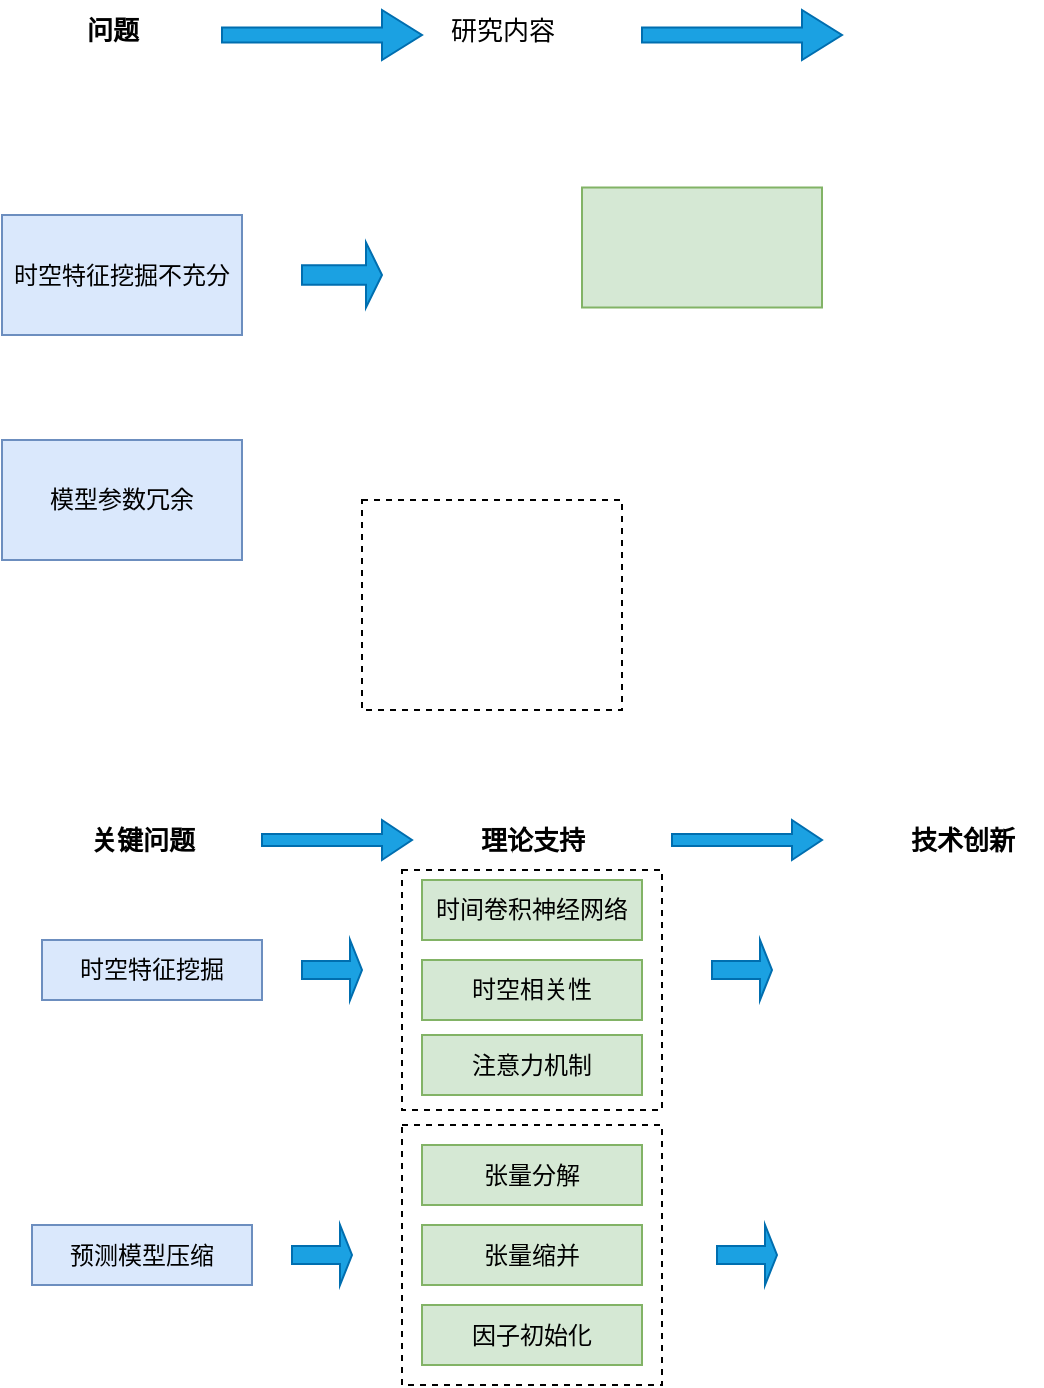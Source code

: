 <mxfile version="20.5.3" type="github">
  <diagram id="NPU_aEP58J2ReD9_5BpP" name="第 1 页">
    <mxGraphModel dx="1146" dy="634" grid="1" gridSize="10" guides="1" tooltips="1" connect="1" arrows="1" fold="1" page="1" pageScale="1" pageWidth="827" pageHeight="1169" math="0" shadow="0">
      <root>
        <mxCell id="0" />
        <mxCell id="1" parent="0" />
        <mxCell id="WZ7j747DOy_lru5aS8Ee-1" value="模型参数冗余" style="rounded=0;whiteSpace=wrap;html=1;fillColor=#dae8fc;strokeColor=#6c8ebf;" parent="1" vertex="1">
          <mxGeometry x="130" y="400" width="120" height="60" as="geometry" />
        </mxCell>
        <mxCell id="WZ7j747DOy_lru5aS8Ee-2" value="&lt;font style=&quot;font-size: 13px;&quot; face=&quot;Lucida Console&quot;&gt;&lt;b&gt;问题&lt;/b&gt;&lt;/font&gt;" style="text;html=1;align=center;verticalAlign=middle;resizable=0;points=[];autosize=1;strokeColor=none;fillColor=none;" parent="1" vertex="1">
          <mxGeometry x="160" y="180" width="50" height="30" as="geometry" />
        </mxCell>
        <mxCell id="WZ7j747DOy_lru5aS8Ee-3" value="时空特征挖掘不充分" style="rounded=0;whiteSpace=wrap;html=1;fillColor=#dae8fc;strokeColor=#6c8ebf;" parent="1" vertex="1">
          <mxGeometry x="130" y="287.5" width="120" height="60" as="geometry" />
        </mxCell>
        <mxCell id="WZ7j747DOy_lru5aS8Ee-6" value="研究内容" style="text;html=1;align=center;verticalAlign=middle;resizable=0;points=[];autosize=1;strokeColor=none;fillColor=none;fontSize=13;fontFamily=Lucida Console;" parent="1" vertex="1">
          <mxGeometry x="340" y="180" width="80" height="30" as="geometry" />
        </mxCell>
        <mxCell id="WZ7j747DOy_lru5aS8Ee-8" value="" style="shape=singleArrow;whiteSpace=wrap;html=1;fontFamily=Lucida Console;fontSize=13;fillColor=#1ba1e2;fontColor=#ffffff;strokeColor=#006EAF;" parent="1" vertex="1">
          <mxGeometry x="240" y="185" width="100" height="25" as="geometry" />
        </mxCell>
        <mxCell id="WZ7j747DOy_lru5aS8Ee-10" value="" style="shape=singleArrow;whiteSpace=wrap;html=1;fontFamily=Lucida Console;fontSize=13;fillColor=#1ba1e2;fontColor=#ffffff;strokeColor=#006EAF;" parent="1" vertex="1">
          <mxGeometry x="450" y="185" width="100" height="25" as="geometry" />
        </mxCell>
        <mxCell id="WZ7j747DOy_lru5aS8Ee-11" value="" style="shape=singleArrow;whiteSpace=wrap;html=1;fontFamily=Lucida Console;fontSize=13;fillColor=#1ba1e2;fontColor=#ffffff;strokeColor=#006EAF;" parent="1" vertex="1">
          <mxGeometry x="280" y="301.25" width="40" height="32.5" as="geometry" />
        </mxCell>
        <mxCell id="WZ7j747DOy_lru5aS8Ee-12" value="" style="rounded=0;whiteSpace=wrap;html=1;fontFamily=Lucida Console;fontSize=13;fillColor=#d5e8d4;strokeColor=#82b366;" parent="1" vertex="1">
          <mxGeometry x="420" y="273.75" width="120" height="60" as="geometry" />
        </mxCell>
        <mxCell id="WZ7j747DOy_lru5aS8Ee-13" value="时空特征挖掘" style="rounded=0;whiteSpace=wrap;html=1;fillColor=#dae8fc;strokeColor=#6c8ebf;" parent="1" vertex="1">
          <mxGeometry x="150" y="650" width="110" height="30" as="geometry" />
        </mxCell>
        <mxCell id="WZ7j747DOy_lru5aS8Ee-14" value="&lt;b&gt;关键问题&lt;/b&gt;" style="text;html=1;align=center;verticalAlign=middle;resizable=0;points=[];autosize=1;strokeColor=none;fillColor=none;fontSize=13;fontFamily=Lucida Console;" parent="1" vertex="1">
          <mxGeometry x="160" y="585" width="80" height="30" as="geometry" />
        </mxCell>
        <mxCell id="WZ7j747DOy_lru5aS8Ee-15" value="预测模型压缩" style="rounded=0;whiteSpace=wrap;html=1;fillColor=#dae8fc;strokeColor=#6c8ebf;" parent="1" vertex="1">
          <mxGeometry x="145" y="792.5" width="110" height="30" as="geometry" />
        </mxCell>
        <mxCell id="WZ7j747DOy_lru5aS8Ee-16" value="&lt;b&gt;理论支持&lt;/b&gt;" style="text;html=1;align=center;verticalAlign=middle;resizable=0;points=[];autosize=1;strokeColor=none;fillColor=none;fontSize=13;fontFamily=Lucida Console;" parent="1" vertex="1">
          <mxGeometry x="355" y="585" width="80" height="30" as="geometry" />
        </mxCell>
        <mxCell id="WZ7j747DOy_lru5aS8Ee-18" value="时间卷积神经网络" style="rounded=0;whiteSpace=wrap;html=1;fillColor=#d5e8d4;strokeColor=#82b366;" parent="1" vertex="1">
          <mxGeometry x="340" y="620" width="110" height="30" as="geometry" />
        </mxCell>
        <mxCell id="WZ7j747DOy_lru5aS8Ee-19" value="注意力机制" style="rounded=0;whiteSpace=wrap;html=1;fillColor=#d5e8d4;strokeColor=#82b366;" parent="1" vertex="1">
          <mxGeometry x="340" y="697.5" width="110" height="30" as="geometry" />
        </mxCell>
        <mxCell id="WZ7j747DOy_lru5aS8Ee-20" value="&lt;b&gt;技术创新&lt;/b&gt;" style="text;html=1;align=center;verticalAlign=middle;resizable=0;points=[];autosize=1;strokeColor=none;fillColor=none;fontSize=13;fontFamily=Lucida Console;" parent="1" vertex="1">
          <mxGeometry x="570" y="585" width="80" height="30" as="geometry" />
        </mxCell>
        <mxCell id="WZ7j747DOy_lru5aS8Ee-21" value="" style="shape=singleArrow;whiteSpace=wrap;html=1;fontFamily=Lucida Console;fontSize=13;fillColor=#1ba1e2;fontColor=#ffffff;strokeColor=#006EAF;" parent="1" vertex="1">
          <mxGeometry x="260" y="590" width="75" height="20" as="geometry" />
        </mxCell>
        <mxCell id="WZ7j747DOy_lru5aS8Ee-23" value="" style="shape=singleArrow;whiteSpace=wrap;html=1;fontFamily=Lucida Console;fontSize=13;fillColor=#1ba1e2;fontColor=#ffffff;strokeColor=#006EAF;" parent="1" vertex="1">
          <mxGeometry x="465" y="590" width="75" height="20" as="geometry" />
        </mxCell>
        <mxCell id="WZ7j747DOy_lru5aS8Ee-25" value="张量分解" style="rounded=0;whiteSpace=wrap;html=1;fillColor=#d5e8d4;strokeColor=#82b366;" parent="1" vertex="1">
          <mxGeometry x="340" y="752.5" width="110" height="30" as="geometry" />
        </mxCell>
        <mxCell id="WZ7j747DOy_lru5aS8Ee-26" value="张量缩并" style="rounded=0;whiteSpace=wrap;html=1;fillColor=#d5e8d4;strokeColor=#82b366;" parent="1" vertex="1">
          <mxGeometry x="340" y="792.5" width="110" height="30" as="geometry" />
        </mxCell>
        <mxCell id="WZ7j747DOy_lru5aS8Ee-27" value="因子初始化" style="rounded=0;whiteSpace=wrap;html=1;fillColor=#d5e8d4;strokeColor=#82b366;" parent="1" vertex="1">
          <mxGeometry x="340" y="832.5" width="110" height="30" as="geometry" />
        </mxCell>
        <mxCell id="WZ7j747DOy_lru5aS8Ee-28" value="" style="rounded=0;whiteSpace=wrap;html=1;fontFamily=Lucida Console;fontSize=13;dashed=1;fillColor=none;" parent="1" vertex="1">
          <mxGeometry x="330" y="742.5" width="130" height="130" as="geometry" />
        </mxCell>
        <mxCell id="WZ7j747DOy_lru5aS8Ee-29" value="" style="rounded=0;whiteSpace=wrap;html=1;fontFamily=Lucida Console;fontSize=13;dashed=1;fillColor=none;" parent="1" vertex="1">
          <mxGeometry x="310" y="430" width="130" height="105" as="geometry" />
        </mxCell>
        <mxCell id="WZ7j747DOy_lru5aS8Ee-30" value="" style="shape=singleArrow;whiteSpace=wrap;html=1;fontFamily=Lucida Console;fontSize=13;fillColor=#1ba1e2;fontColor=#ffffff;strokeColor=#006EAF;" parent="1" vertex="1">
          <mxGeometry x="280" y="650" width="30" height="30" as="geometry" />
        </mxCell>
        <mxCell id="WZ7j747DOy_lru5aS8Ee-31" value="" style="shape=singleArrow;whiteSpace=wrap;html=1;fontFamily=Lucida Console;fontSize=13;fillColor=#1ba1e2;fontColor=#ffffff;strokeColor=#006EAF;" parent="1" vertex="1">
          <mxGeometry x="275" y="792.5" width="30" height="30" as="geometry" />
        </mxCell>
        <mxCell id="WZ7j747DOy_lru5aS8Ee-32" value="" style="rounded=0;whiteSpace=wrap;html=1;fontFamily=Lucida Console;fontSize=13;dashed=1;fillColor=none;" parent="1" vertex="1">
          <mxGeometry x="330" y="615" width="130" height="120" as="geometry" />
        </mxCell>
        <mxCell id="uu5v_pjKChr5HiKAVfeQ-1" value="时空相关性" style="rounded=0;whiteSpace=wrap;html=1;fillColor=#d5e8d4;strokeColor=#82b366;" vertex="1" parent="1">
          <mxGeometry x="340" y="660" width="110" height="30" as="geometry" />
        </mxCell>
        <mxCell id="uu5v_pjKChr5HiKAVfeQ-8" value="" style="shape=singleArrow;whiteSpace=wrap;html=1;fontFamily=Lucida Console;fontSize=13;fillColor=#1ba1e2;fontColor=#ffffff;strokeColor=#006EAF;" vertex="1" parent="1">
          <mxGeometry x="485" y="650" width="30" height="30" as="geometry" />
        </mxCell>
        <mxCell id="uu5v_pjKChr5HiKAVfeQ-9" value="" style="shape=singleArrow;whiteSpace=wrap;html=1;fontFamily=Lucida Console;fontSize=13;fillColor=#1ba1e2;fontColor=#ffffff;strokeColor=#006EAF;" vertex="1" parent="1">
          <mxGeometry x="487.5" y="792.5" width="30" height="30" as="geometry" />
        </mxCell>
      </root>
    </mxGraphModel>
  </diagram>
</mxfile>
